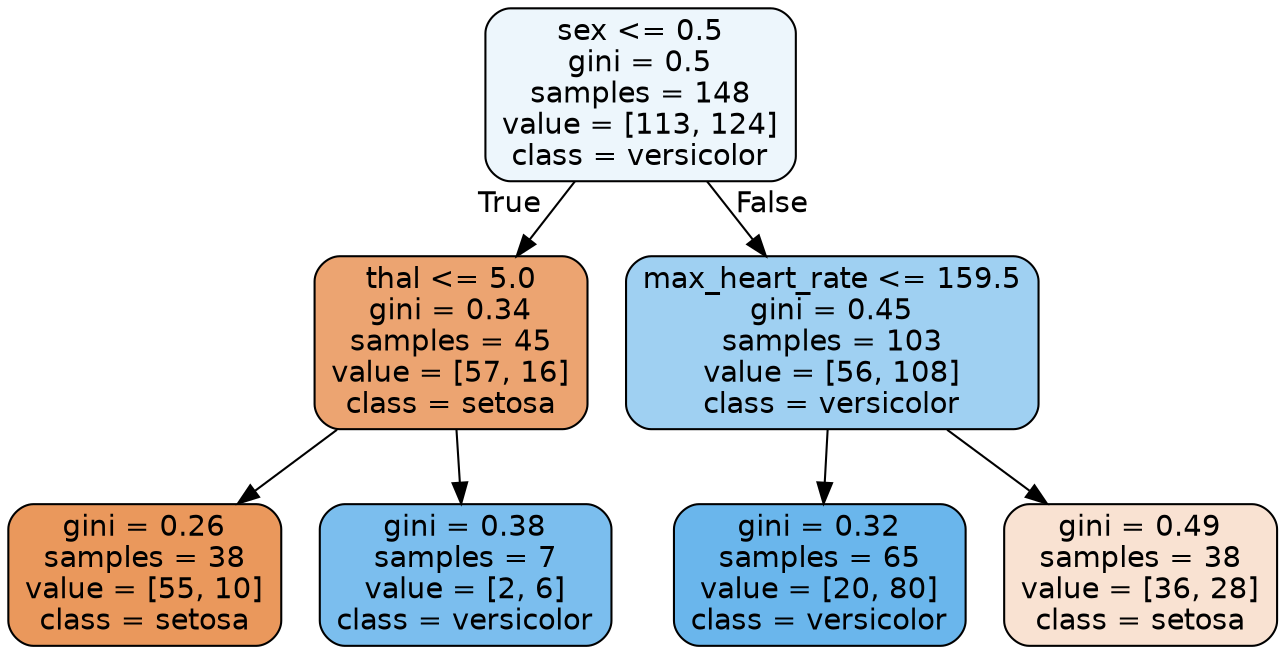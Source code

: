 digraph Tree {
node [shape=box, style="filled, rounded", color="black", fontname=helvetica] ;
edge [fontname=helvetica] ;
0 [label="sex <= 0.5\ngini = 0.5\nsamples = 148\nvalue = [113, 124]\nclass = versicolor", fillcolor="#399de517"] ;
1 [label="thal <= 5.0\ngini = 0.34\nsamples = 45\nvalue = [57, 16]\nclass = setosa", fillcolor="#e58139b7"] ;
0 -> 1 [labeldistance=2.5, labelangle=45, headlabel="True"] ;
2 [label="gini = 0.26\nsamples = 38\nvalue = [55, 10]\nclass = setosa", fillcolor="#e58139d1"] ;
1 -> 2 ;
3 [label="gini = 0.38\nsamples = 7\nvalue = [2, 6]\nclass = versicolor", fillcolor="#399de5aa"] ;
1 -> 3 ;
4 [label="max_heart_rate <= 159.5\ngini = 0.45\nsamples = 103\nvalue = [56, 108]\nclass = versicolor", fillcolor="#399de57b"] ;
0 -> 4 [labeldistance=2.5, labelangle=-45, headlabel="False"] ;
5 [label="gini = 0.32\nsamples = 65\nvalue = [20, 80]\nclass = versicolor", fillcolor="#399de5bf"] ;
4 -> 5 ;
6 [label="gini = 0.49\nsamples = 38\nvalue = [36, 28]\nclass = setosa", fillcolor="#e5813939"] ;
4 -> 6 ;
}